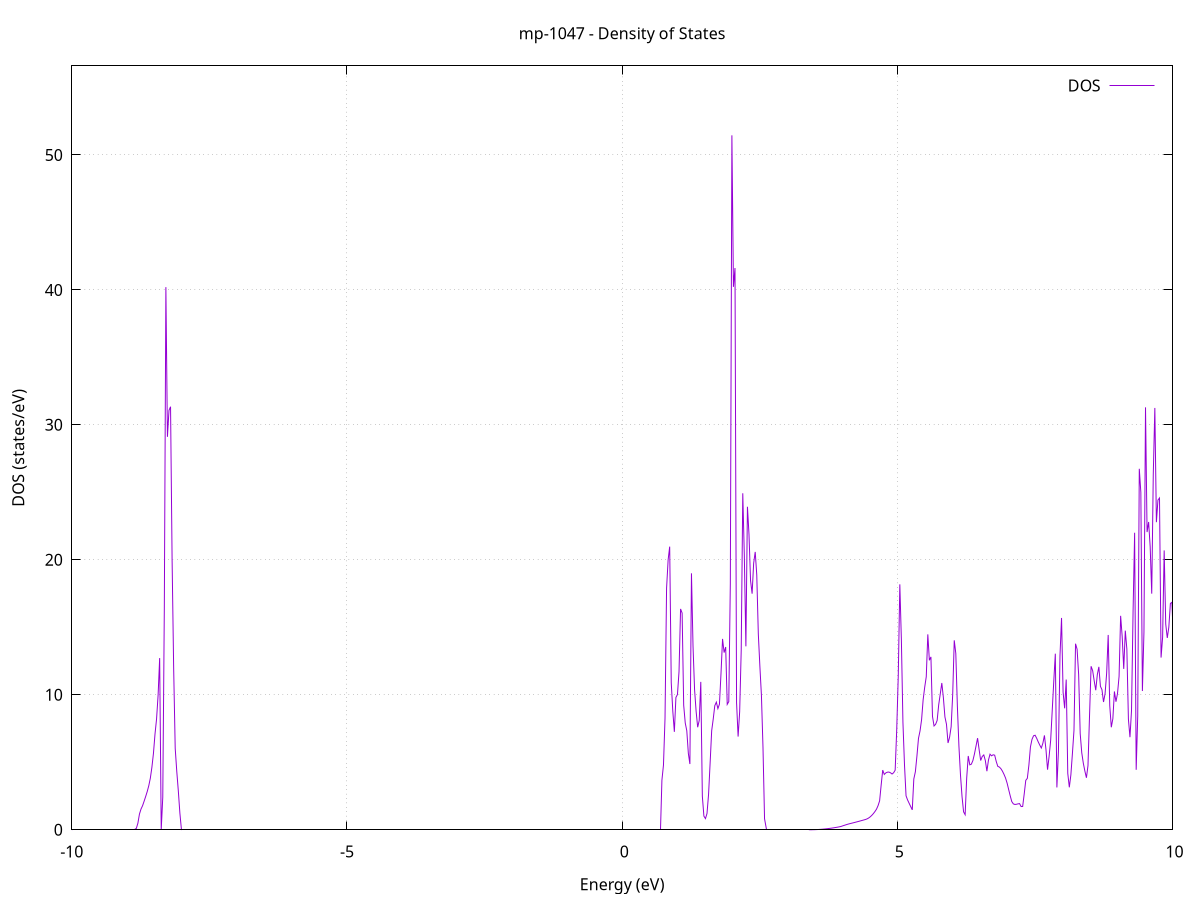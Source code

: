 set title 'mp-1047 - Density of States'
set xlabel 'Energy (eV)'
set ylabel 'DOS (states/eV)'
set grid
set xrange [-10:10]
set yrange [0:56.596]
set xzeroaxis lt -1
set terminal png size 800,600
set output 'mp-1047_dos_gnuplot.png'
plot '-' using 1:2 with lines title 'DOS'
-38.917800 0.000000
-38.889600 0.000000
-38.861300 0.000000
-38.833100 0.000000
-38.804800 0.000000
-38.776500 0.000000
-38.748300 0.000000
-38.720000 0.000000
-38.691800 0.000000
-38.663500 0.000000
-38.635300 0.000000
-38.607000 0.000000
-38.578800 0.000000
-38.550500 0.000000
-38.522300 0.000000
-38.494000 0.000000
-38.465800 0.000000
-38.437500 0.000000
-38.409200 0.000000
-38.381000 0.000000
-38.352700 0.000000
-38.324500 0.000000
-38.296200 0.000000
-38.268000 0.000000
-38.239700 0.000000
-38.211500 0.000000
-38.183200 0.000000
-38.155000 0.000000
-38.126700 0.000000
-38.098400 0.000000
-38.070200 0.000000
-38.041900 0.000000
-38.013700 0.000000
-37.985400 0.000000
-37.957200 0.000000
-37.928900 0.000000
-37.900700 0.000000
-37.872400 0.000000
-37.844200 0.000000
-37.815900 0.000000
-37.787700 0.000000
-37.759400 0.000000
-37.731100 0.000000
-37.702900 0.000000
-37.674600 0.000000
-37.646400 0.000000
-37.618100 0.000000
-37.589900 0.000000
-37.561600 0.000000
-37.533400 0.000000
-37.505100 0.000000
-37.476900 0.000000
-37.448600 0.000000
-37.420400 0.000000
-37.392100 0.000000
-37.363800 0.000000
-37.335600 0.000000
-37.307300 0.000000
-37.279100 0.000000
-37.250800 0.000000
-37.222600 0.000000
-37.194300 0.000000
-37.166100 0.000000
-37.137800 0.000000
-37.109600 0.000000
-37.081300 0.000000
-37.053000 0.000000
-37.024800 0.000000
-36.996500 0.000000
-36.968300 0.000000
-36.940000 0.000000
-36.911800 0.000000
-36.883500 0.000000
-36.855300 0.000000
-36.827000 0.000000
-36.798800 0.000000
-36.770500 0.000000
-36.742300 0.000000
-36.714000 0.000000
-36.685700 0.000000
-36.657500 0.000000
-36.629200 0.000000
-36.601000 0.000000
-36.572700 0.000000
-36.544500 0.000000
-36.516200 0.000000
-36.488000 0.000000
-36.459700 0.000000
-36.431500 0.000000
-36.403200 0.000000
-36.375000 0.000000
-36.346700 2.285700
-36.318400 73.208300
-36.290200 91.994000
-36.261900 186.285900
-36.233700 0.000000
-36.205400 0.000000
-36.177200 0.000000
-36.148900 0.000000
-36.120700 0.000000
-36.092400 0.000000
-36.064200 0.000000
-36.035900 0.000000
-36.007600 0.000000
-35.979400 0.000000
-35.951100 0.000000
-35.922900 0.000000
-35.894600 0.000000
-35.866400 0.000000
-35.838100 0.000000
-35.809900 0.000000
-35.781600 0.000000
-35.753400 0.000000
-35.725100 0.000000
-35.696900 0.000000
-35.668600 0.000000
-35.640300 0.000000
-35.612100 0.000000
-35.583800 0.000000
-35.555600 0.000000
-35.527300 0.000000
-35.499100 0.000000
-35.470800 0.000000
-35.442600 0.000000
-35.414300 0.000000
-35.386100 0.000000
-35.357800 0.000000
-35.329600 0.000000
-35.301300 0.000000
-35.273000 0.000000
-35.244800 0.000000
-35.216500 0.000000
-35.188300 0.000000
-35.160000 0.000000
-35.131800 0.000000
-35.103500 0.000000
-35.075300 0.000000
-35.047000 0.000000
-35.018800 0.000000
-34.990500 0.000000
-34.962200 0.000000
-34.934000 0.000000
-34.905700 0.000000
-34.877500 0.000000
-34.849200 0.000000
-34.821000 0.000000
-34.792700 0.000000
-34.764500 0.000000
-34.736200 0.000000
-34.708000 0.000000
-34.679700 0.000000
-34.651500 0.000000
-34.623200 0.000000
-34.594900 0.000000
-34.566700 0.000000
-34.538400 0.000000
-34.510200 0.000000
-34.481900 0.000000
-34.453700 0.000000
-34.425400 0.000000
-34.397200 0.000000
-34.368900 0.000000
-34.340700 0.000000
-34.312400 0.000000
-34.284200 0.000000
-34.255900 0.000000
-34.227600 0.000000
-34.199400 0.000000
-34.171100 0.000000
-34.142900 0.000000
-34.114600 0.000000
-34.086400 0.000000
-34.058100 0.000000
-34.029900 0.000000
-34.001600 0.000000
-33.973400 0.000000
-33.945100 0.000000
-33.916800 0.000000
-33.888600 0.000000
-33.860300 0.000000
-33.832100 0.000000
-33.803800 0.000000
-33.775600 0.000000
-33.747300 0.000000
-33.719100 0.000000
-33.690800 0.000000
-33.662600 0.000000
-33.634300 0.000000
-33.606100 0.000000
-33.577800 0.000000
-33.549500 0.000000
-33.521300 0.000000
-33.493000 0.000000
-33.464800 0.000000
-33.436500 0.000000
-33.408300 0.000000
-33.380000 0.000000
-33.351800 0.000000
-33.323500 0.000000
-33.295300 0.000000
-33.267000 0.000000
-33.238700 0.000000
-33.210500 0.000000
-33.182200 0.000000
-33.154000 0.000000
-33.125700 0.000000
-33.097500 0.000000
-33.069200 0.000000
-33.041000 0.000000
-33.012700 0.000000
-32.984500 0.000000
-32.956200 0.000000
-32.928000 0.000000
-32.899700 0.000000
-32.871400 0.000000
-32.843200 0.000000
-32.814900 0.000000
-32.786700 0.000000
-32.758400 0.000000
-32.730200 0.000000
-32.701900 0.000000
-32.673700 0.000000
-32.645400 0.000000
-32.617200 0.000000
-32.588900 0.000000
-32.560700 0.000000
-32.532400 0.000000
-32.504100 0.000000
-32.475900 0.000000
-32.447600 0.000000
-32.419400 0.000000
-32.391100 0.000000
-32.362900 0.000000
-32.334600 0.000000
-32.306400 0.000000
-32.278100 0.000000
-32.249900 0.000000
-32.221600 0.000000
-32.193300 0.000000
-32.165100 0.000000
-32.136800 0.000000
-32.108600 0.000000
-32.080300 0.000000
-32.052100 0.000000
-32.023800 0.000000
-31.995600 0.000000
-31.967300 0.000000
-31.939100 0.000000
-31.910800 0.000000
-31.882600 0.000000
-31.854300 0.000000
-31.826000 0.000000
-31.797800 0.000000
-31.769500 0.000000
-31.741300 0.000000
-31.713000 0.000000
-31.684800 0.000000
-31.656500 0.000000
-31.628300 0.000000
-31.600000 0.000000
-31.571800 0.000000
-31.543500 0.000000
-31.515300 0.000000
-31.487000 0.000000
-31.458700 0.000000
-31.430500 0.000000
-31.402200 0.000000
-31.374000 0.000000
-31.345700 0.000000
-31.317500 0.000000
-31.289200 0.000000
-31.261000 0.000000
-31.232700 0.000000
-31.204500 0.000000
-31.176200 0.000000
-31.147900 0.000000
-31.119700 0.000000
-31.091400 0.000000
-31.063200 0.000000
-31.034900 0.000000
-31.006700 0.000000
-30.978400 0.000000
-30.950200 0.000000
-30.921900 0.000000
-30.893700 0.000000
-30.865400 0.000000
-30.837200 0.000000
-30.808900 0.000000
-30.780600 0.000000
-30.752400 0.000000
-30.724100 0.000000
-30.695900 0.000000
-30.667600 0.000000
-30.639400 0.000000
-30.611100 0.000000
-30.582900 0.000000
-30.554600 0.000000
-30.526400 0.000000
-30.498100 0.000000
-30.469900 0.000000
-30.441600 0.000000
-30.413300 0.000000
-30.385100 0.000000
-30.356800 0.000000
-30.328600 0.000000
-30.300300 0.000000
-30.272100 0.000000
-30.243800 0.000000
-30.215600 0.000000
-30.187300 0.000000
-30.159100 0.000000
-30.130800 0.000000
-30.102500 0.000000
-30.074300 0.000000
-30.046000 0.000000
-30.017800 0.000000
-29.989500 0.000000
-29.961300 0.000000
-29.933000 0.000000
-29.904800 0.000000
-29.876500 0.000000
-29.848300 0.000000
-29.820000 0.000000
-29.791800 0.000000
-29.763500 0.000000
-29.735200 0.000000
-29.707000 0.000000
-29.678700 0.000000
-29.650500 0.000000
-29.622200 0.000000
-29.594000 0.000000
-29.565700 0.000000
-29.537500 0.000000
-29.509200 0.000000
-29.481000 0.000000
-29.452700 0.000000
-29.424500 0.000000
-29.396200 0.000000
-29.367900 0.000000
-29.339700 0.000000
-29.311400 0.000000
-29.283200 0.000000
-29.254900 0.000000
-29.226700 0.000000
-29.198400 0.000000
-29.170200 0.000000
-29.141900 0.000000
-29.113700 0.000000
-29.085400 0.000000
-29.057100 0.000000
-29.028900 0.000000
-29.000600 0.000000
-28.972400 0.000000
-28.944100 0.000000
-28.915900 0.000000
-28.887600 0.000000
-28.859400 0.000000
-28.831100 0.000000
-28.802900 0.000000
-28.774600 0.000000
-28.746400 0.000000
-28.718100 0.000000
-28.689800 0.000000
-28.661600 0.000000
-28.633300 0.000000
-28.605100 0.000000
-28.576800 0.000000
-28.548600 0.000000
-28.520300 0.000000
-28.492100 0.000000
-28.463800 0.000000
-28.435600 0.000000
-28.407300 0.000000
-28.379100 0.000000
-28.350800 0.000000
-28.322500 0.000000
-28.294300 0.000000
-28.266000 0.000000
-28.237800 0.000000
-28.209500 0.000000
-28.181300 0.000000
-28.153000 0.000000
-28.124800 0.000000
-28.096500 0.000000
-28.068300 0.000000
-28.040000 0.000000
-28.011700 0.000000
-27.983500 0.000000
-27.955200 0.000000
-27.927000 0.000000
-27.898700 0.000000
-27.870500 0.000000
-27.842200 0.000000
-27.814000 0.000000
-27.785700 0.000000
-27.757500 0.000000
-27.729200 0.000000
-27.701000 0.000000
-27.672700 0.000000
-27.644400 0.000000
-27.616200 0.000000
-27.587900 0.000000
-27.559700 0.000000
-27.531400 0.000000
-27.503200 0.000000
-27.474900 0.000000
-27.446700 0.000000
-27.418400 0.000000
-27.390200 0.000000
-27.361900 0.000000
-27.333600 0.000000
-27.305400 0.000000
-27.277100 0.000000
-27.248900 0.000000
-27.220600 0.000000
-27.192400 0.000000
-27.164100 0.000000
-27.135900 0.000000
-27.107600 0.000000
-27.079400 0.000000
-27.051100 0.000000
-27.022900 0.000000
-26.994600 0.000000
-26.966300 0.000000
-26.938100 0.000000
-26.909800 0.000000
-26.881600 0.000000
-26.853300 0.000000
-26.825100 0.000000
-26.796800 0.000000
-26.768600 0.000000
-26.740300 0.000000
-26.712100 0.000000
-26.683800 0.000000
-26.655600 0.000000
-26.627300 0.000000
-26.599000 0.000000
-26.570800 0.000000
-26.542500 0.000000
-26.514300 0.000000
-26.486000 0.000000
-26.457800 0.000000
-26.429500 0.000000
-26.401300 0.000000
-26.373000 0.000000
-26.344800 0.000000
-26.316500 0.000000
-26.288200 0.000000
-26.260000 0.000000
-26.231700 0.000000
-26.203500 0.000000
-26.175200 0.000000
-26.147000 0.000000
-26.118700 0.000000
-26.090500 0.000000
-26.062200 0.000000
-26.034000 0.000000
-26.005700 0.000000
-25.977500 0.000000
-25.949200 0.000000
-25.920900 0.000000
-25.892700 0.000000
-25.864400 0.000000
-25.836200 0.000000
-25.807900 0.000000
-25.779700 0.000000
-25.751400 0.000000
-25.723200 0.000000
-25.694900 0.000000
-25.666700 0.000000
-25.638400 0.000000
-25.610200 0.000000
-25.581900 0.000000
-25.553600 0.000000
-25.525400 0.000000
-25.497100 0.000000
-25.468900 0.000000
-25.440600 0.000000
-25.412400 0.000000
-25.384100 0.000000
-25.355900 0.000000
-25.327600 0.000000
-25.299400 0.000000
-25.271100 0.000000
-25.242800 0.000000
-25.214600 0.000000
-25.186300 0.000000
-25.158100 0.000000
-25.129800 0.000000
-25.101600 0.000000
-25.073300 0.000000
-25.045100 0.000000
-25.016800 0.000000
-24.988600 0.000000
-24.960300 0.000000
-24.932100 0.000000
-24.903800 0.000000
-24.875500 0.000000
-24.847300 0.000000
-24.819000 0.000000
-24.790800 0.000000
-24.762500 0.000000
-24.734300 0.000000
-24.706000 0.000000
-24.677800 0.000000
-24.649500 0.000000
-24.621300 0.000000
-24.593000 0.000000
-24.564800 0.000000
-24.536500 0.000000
-24.508200 0.000000
-24.480000 0.000000
-24.451700 0.000000
-24.423500 0.000000
-24.395200 0.000000
-24.367000 0.000000
-24.338700 0.000000
-24.310500 0.000000
-24.282200 0.000000
-24.254000 0.000000
-24.225700 0.000000
-24.197400 0.000000
-24.169200 0.000000
-24.140900 0.000000
-24.112700 0.000000
-24.084400 0.000000
-24.056200 0.000000
-24.027900 0.000000
-23.999700 0.000000
-23.971400 0.000000
-23.943200 0.000000
-23.914900 0.000000
-23.886700 0.000000
-23.858400 0.000000
-23.830100 0.000000
-23.801900 0.000000
-23.773600 0.000000
-23.745400 0.000000
-23.717100 0.000000
-23.688900 0.000000
-23.660600 0.000000
-23.632400 0.000000
-23.604100 0.000000
-23.575900 0.000000
-23.547600 0.000000
-23.519400 0.000000
-23.491100 0.000000
-23.462800 0.000000
-23.434600 0.000000
-23.406300 0.000000
-23.378100 0.000000
-23.349800 0.000000
-23.321600 0.000000
-23.293300 0.000000
-23.265100 0.000000
-23.236800 0.000000
-23.208600 0.000000
-23.180300 0.000000
-23.152000 0.000000
-23.123800 0.000000
-23.095500 0.000000
-23.067300 0.000000
-23.039000 0.000000
-23.010800 0.000000
-22.982500 0.000000
-22.954300 0.000000
-22.926000 0.000000
-22.897800 0.000000
-22.869500 0.000000
-22.841300 0.000000
-22.813000 0.000000
-22.784700 0.000000
-22.756500 0.000000
-22.728200 0.000000
-22.700000 0.000000
-22.671700 0.000000
-22.643500 0.000000
-22.615200 0.000000
-22.587000 0.000000
-22.558700 0.000000
-22.530500 0.000000
-22.502200 0.000000
-22.473900 0.000000
-22.445700 0.000000
-22.417400 0.000000
-22.389200 0.000000
-22.360900 0.000000
-22.332700 0.000000
-22.304400 0.000000
-22.276200 0.000000
-22.247900 0.000000
-22.219700 0.000000
-22.191400 0.000000
-22.163200 0.000000
-22.134900 0.000000
-22.106600 0.000000
-22.078400 0.000000
-22.050100 0.000000
-22.021900 0.000000
-21.993600 0.000000
-21.965400 0.000000
-21.937100 0.000000
-21.908900 0.000000
-21.880600 0.000000
-21.852400 0.000000
-21.824100 0.000000
-21.795900 0.000000
-21.767600 0.000000
-21.739300 0.000000
-21.711100 0.000000
-21.682800 0.000000
-21.654600 0.000000
-21.626300 0.000000
-21.598100 0.000000
-21.569800 0.000000
-21.541600 0.000000
-21.513300 0.000000
-21.485100 0.000000
-21.456800 0.000000
-21.428500 0.000000
-21.400300 0.000000
-21.372000 0.000000
-21.343800 0.000000
-21.315500 0.000000
-21.287300 0.000000
-21.259000 0.000000
-21.230800 0.000000
-21.202500 0.000000
-21.174300 0.000000
-21.146000 0.000000
-21.117800 0.000000
-21.089500 0.000000
-21.061200 0.000000
-21.033000 0.000000
-21.004700 0.000000
-20.976500 0.000000
-20.948200 0.000000
-20.920000 0.000000
-20.891700 0.000000
-20.863500 0.000000
-20.835200 0.000000
-20.807000 0.000000
-20.778700 0.000000
-20.750500 0.000000
-20.722200 0.000000
-20.693900 0.000000
-20.665700 0.000000
-20.637400 0.000000
-20.609200 0.000000
-20.580900 0.000000
-20.552700 0.000000
-20.524400 0.000000
-20.496200 0.000000
-20.467900 0.000000
-20.439700 0.000000
-20.411400 0.000000
-20.383100 0.000000
-20.354900 0.000000
-20.326600 0.000000
-20.298400 0.000000
-20.270100 0.000000
-20.241900 0.000000
-20.213600 0.000000
-20.185400 0.000000
-20.157100 0.000000
-20.128900 0.000000
-20.100600 0.000000
-20.072400 0.000000
-20.044100 0.000000
-20.015800 0.000000
-19.987600 0.000000
-19.959300 0.000000
-19.931100 0.000000
-19.902800 0.000000
-19.874600 0.000000
-19.846300 0.000000
-19.818100 0.000000
-19.789800 0.000000
-19.761600 0.000000
-19.733300 0.000000
-19.705100 0.000000
-19.676800 0.000000
-19.648500 0.000000
-19.620300 0.000000
-19.592000 0.000000
-19.563800 0.000000
-19.535500 0.000000
-19.507300 0.000000
-19.479000 0.000000
-19.450800 0.000000
-19.422500 0.000000
-19.394300 0.000000
-19.366000 0.000000
-19.337700 0.000000
-19.309500 0.000000
-19.281200 0.000000
-19.253000 0.000000
-19.224700 0.000000
-19.196500 0.000000
-19.168200 0.000000
-19.140000 0.000000
-19.111700 0.000000
-19.083500 0.000000
-19.055200 0.000000
-19.027000 0.000000
-18.998700 0.000000
-18.970400 0.000000
-18.942200 0.000000
-18.913900 0.000000
-18.885700 0.000000
-18.857400 0.000000
-18.829200 0.000000
-18.800900 0.000000
-18.772700 0.000000
-18.744400 0.000000
-18.716200 0.000000
-18.687900 0.000000
-18.659700 0.000000
-18.631400 0.000000
-18.603100 0.000000
-18.574900 0.000000
-18.546600 0.000000
-18.518400 0.000000
-18.490100 0.000000
-18.461900 0.000000
-18.433600 0.000000
-18.405400 0.000000
-18.377100 0.000000
-18.348900 0.000000
-18.320600 0.000000
-18.292300 0.000000
-18.264100 0.000000
-18.235800 0.000000
-18.207600 0.000000
-18.179300 0.000000
-18.151100 0.000000
-18.122800 0.000000
-18.094600 0.000000
-18.066300 0.000000
-18.038100 0.000000
-18.009800 0.000000
-17.981600 0.000000
-17.953300 0.000000
-17.925000 0.000000
-17.896800 0.000000
-17.868500 0.000000
-17.840300 0.000000
-17.812000 0.000000
-17.783800 3.575900
-17.755500 39.629800
-17.727300 29.114200
-17.699000 110.187600
-17.670800 63.009000
-17.642500 51.551700
-17.614300 53.381000
-17.586000 51.962600
-17.557700 56.170800
-17.529500 99.571200
-17.501200 27.894800
-17.473000 13.411800
-17.444700 40.032400
-17.416500 72.973500
-17.388200 23.494500
-17.360000 55.212100
-17.331700 25.452500
-17.303500 38.969400
-17.275200 56.865600
-17.246900 119.239700
-17.218700 71.845100
-17.190400 48.759000
-17.162200 67.274300
-17.133900 0.000000
-17.105700 0.000000
-17.077400 0.000000
-17.049200 0.000000
-17.020900 0.000000
-16.992700 0.000000
-16.964400 0.000000
-16.936200 0.000000
-16.907900 0.000000
-16.879600 0.000000
-16.851400 0.000000
-16.823100 0.000000
-16.794900 0.000000
-16.766600 0.000000
-16.738400 0.000000
-16.710100 0.000000
-16.681900 0.000000
-16.653600 0.000000
-16.625400 0.000000
-16.597100 0.000000
-16.568800 0.000000
-16.540600 0.000000
-16.512300 0.000000
-16.484100 0.000000
-16.455800 0.000000
-16.427600 0.000000
-16.399300 0.000000
-16.371100 0.000000
-16.342800 0.000000
-16.314600 0.000000
-16.286300 0.000000
-16.258100 0.000000
-16.229800 0.000000
-16.201500 0.000000
-16.173300 0.000000
-16.145000 0.000000
-16.116800 0.000000
-16.088500 0.000000
-16.060300 0.000000
-16.032000 0.000000
-16.003800 0.000000
-15.975500 0.000000
-15.947300 0.000000
-15.919000 0.000000
-15.890800 0.000000
-15.862500 0.000000
-15.834200 0.000000
-15.806000 0.000000
-15.777700 0.000000
-15.749500 0.000000
-15.721200 0.000000
-15.693000 0.000000
-15.664700 0.000000
-15.636500 0.000000
-15.608200 0.000000
-15.580000 0.000000
-15.551700 0.000000
-15.523400 0.000000
-15.495200 0.000000
-15.466900 0.000000
-15.438700 0.000000
-15.410400 0.000000
-15.382200 0.000000
-15.353900 0.000000
-15.325700 0.000000
-15.297400 0.000000
-15.269200 0.000000
-15.240900 0.000000
-15.212700 0.000000
-15.184400 0.000000
-15.156100 0.000000
-15.127900 0.000000
-15.099600 0.000000
-15.071400 0.000000
-15.043100 0.000000
-15.014900 0.000000
-14.986600 0.000000
-14.958400 0.000000
-14.930100 0.000000
-14.901900 0.000000
-14.873600 0.000000
-14.845400 0.000000
-14.817100 0.000000
-14.788800 0.000000
-14.760600 0.000000
-14.732300 0.000000
-14.704100 0.000000
-14.675800 0.000000
-14.647600 0.000000
-14.619300 0.000000
-14.591100 0.000000
-14.562800 0.000000
-14.534600 0.000000
-14.506300 0.000000
-14.478000 0.000000
-14.449800 0.000000
-14.421500 0.000000
-14.393300 0.000000
-14.365000 0.000000
-14.336800 0.000000
-14.308500 0.000000
-14.280300 0.000000
-14.252000 0.000000
-14.223800 0.000000
-14.195500 0.000000
-14.167300 0.000000
-14.139000 0.000000
-14.110700 0.000000
-14.082500 0.000000
-14.054200 0.000000
-14.026000 0.000000
-13.997700 0.000000
-13.969500 0.000000
-13.941200 0.000000
-13.913000 0.000000
-13.884700 0.000000
-13.856500 0.000000
-13.828200 0.000000
-13.800000 0.000000
-13.771700 0.000000
-13.743400 0.000000
-13.715200 0.000000
-13.686900 0.000000
-13.658700 0.000000
-13.630400 0.000000
-13.602200 0.000000
-13.573900 0.000000
-13.545700 0.000000
-13.517400 0.000000
-13.489200 0.000000
-13.460900 0.000000
-13.432600 0.000000
-13.404400 0.000000
-13.376100 0.000000
-13.347900 0.000000
-13.319600 0.000000
-13.291400 0.000000
-13.263100 0.000000
-13.234900 0.000000
-13.206600 0.000000
-13.178400 0.000000
-13.150100 0.000000
-13.121900 0.000000
-13.093600 0.000000
-13.065300 0.000000
-13.037100 0.000000
-13.008800 0.000000
-12.980600 0.000000
-12.952300 0.000000
-12.924100 0.000000
-12.895800 0.000000
-12.867600 0.000000
-12.839300 0.000000
-12.811100 0.000000
-12.782800 0.000000
-12.754600 0.000000
-12.726300 0.000000
-12.698000 0.000000
-12.669800 0.000000
-12.641500 0.000000
-12.613300 0.000000
-12.585000 0.000000
-12.556800 0.000000
-12.528500 0.000000
-12.500300 0.000000
-12.472000 0.000000
-12.443800 0.000000
-12.415500 0.000000
-12.387200 0.000000
-12.359000 0.000000
-12.330700 0.000000
-12.302500 0.000000
-12.274200 0.000000
-12.246000 0.000000
-12.217700 0.000000
-12.189500 0.000000
-12.161200 0.000000
-12.133000 0.000000
-12.104700 0.000000
-12.076500 0.000000
-12.048200 0.000000
-12.019900 0.000000
-11.991700 0.000000
-11.963400 0.000000
-11.935200 0.000000
-11.906900 0.000000
-11.878700 0.000000
-11.850400 0.000000
-11.822200 0.000000
-11.793900 0.000000
-11.765700 0.000000
-11.737400 0.000000
-11.709100 0.000000
-11.680900 0.000000
-11.652600 0.000000
-11.624400 0.000000
-11.596100 0.000000
-11.567900 0.000000
-11.539600 0.000000
-11.511400 0.000000
-11.483100 0.000000
-11.454900 0.000000
-11.426600 0.000000
-11.398400 0.000000
-11.370100 0.000000
-11.341800 0.000000
-11.313600 0.000000
-11.285300 0.000000
-11.257100 0.000000
-11.228800 0.000000
-11.200600 0.000000
-11.172300 0.000000
-11.144100 0.000000
-11.115800 0.000000
-11.087600 0.000000
-11.059300 0.000000
-11.031100 0.000000
-11.002800 0.000000
-10.974500 0.000000
-10.946300 0.000000
-10.918000 0.000000
-10.889800 0.000000
-10.861500 0.000000
-10.833300 0.000000
-10.805000 0.000000
-10.776800 0.000000
-10.748500 0.000000
-10.720300 0.000000
-10.692000 0.000000
-10.663700 0.000000
-10.635500 0.000000
-10.607200 0.000000
-10.579000 0.000000
-10.550700 0.000000
-10.522500 0.000000
-10.494200 0.000000
-10.466000 0.000000
-10.437700 0.000000
-10.409500 0.000000
-10.381200 0.000000
-10.353000 0.000000
-10.324700 0.000000
-10.296400 0.000000
-10.268200 0.000000
-10.239900 0.000000
-10.211700 0.000000
-10.183400 0.000000
-10.155200 0.000000
-10.126900 0.000000
-10.098700 0.000000
-10.070400 0.000000
-10.042200 0.000000
-10.013900 0.000000
-9.985700 0.000000
-9.957400 0.000000
-9.929100 0.000000
-9.900900 0.000000
-9.872600 0.000000
-9.844400 0.000000
-9.816100 0.000000
-9.787900 0.000000
-9.759600 0.000000
-9.731400 0.000000
-9.703100 0.000000
-9.674900 0.000000
-9.646600 0.000000
-9.618300 0.000000
-9.590100 0.000000
-9.561800 0.000000
-9.533600 0.000000
-9.505300 0.000000
-9.477100 0.000000
-9.448800 0.000000
-9.420600 0.000000
-9.392300 0.000000
-9.364100 0.000000
-9.335800 0.000000
-9.307600 0.000000
-9.279300 0.000000
-9.251000 0.000000
-9.222800 0.000000
-9.194500 0.000000
-9.166300 0.000000
-9.138000 0.000000
-9.109800 0.000000
-9.081500 0.000000
-9.053300 0.000000
-9.025000 0.000000
-8.996800 0.000000
-8.968500 0.000000
-8.940300 0.000000
-8.912000 0.000000
-8.883700 0.000000
-8.855500 0.000000
-8.827200 0.102700
-8.799000 0.488600
-8.770700 1.161000
-8.742500 1.534000
-8.714200 1.781200
-8.686000 2.114600
-8.657700 2.463700
-8.629500 2.830800
-8.601200 3.262400
-8.572900 3.820600
-8.544700 4.627600
-8.516400 5.655600
-8.488200 7.080800
-8.459900 8.204700
-8.431700 9.973100
-8.403400 12.722700
-8.375200 0.000000
-8.346900 2.410700
-8.318700 16.404700
-8.290400 40.201700
-8.262200 29.113300
-8.233900 31.074600
-8.205600 31.344100
-8.177400 20.025900
-8.149100 11.975100
-8.120900 6.033600
-8.092600 4.327100
-8.064400 2.883600
-8.036100 1.236900
-8.007900 0.015300
-7.979600 0.000000
-7.951400 0.000000
-7.923100 0.000000
-7.894900 0.000000
-7.866600 0.000000
-7.838300 0.000000
-7.810100 0.000000
-7.781800 0.000000
-7.753600 0.000000
-7.725300 0.000000
-7.697100 0.000000
-7.668800 0.000000
-7.640600 0.000000
-7.612300 0.000000
-7.584100 0.000000
-7.555800 0.000000
-7.527500 0.000000
-7.499300 0.000000
-7.471000 0.000000
-7.442800 0.000000
-7.414500 0.000000
-7.386300 0.000000
-7.358000 0.000000
-7.329800 0.000000
-7.301500 0.000000
-7.273300 0.000000
-7.245000 0.000000
-7.216800 0.000000
-7.188500 0.000000
-7.160200 0.000000
-7.132000 0.000000
-7.103700 0.000000
-7.075500 0.000000
-7.047200 0.000000
-7.019000 0.000000
-6.990700 0.000000
-6.962500 0.000000
-6.934200 0.000000
-6.906000 0.000000
-6.877700 0.000000
-6.849400 0.000000
-6.821200 0.000000
-6.792900 0.000000
-6.764700 0.000000
-6.736400 0.000000
-6.708200 0.000000
-6.679900 0.000000
-6.651700 0.000000
-6.623400 0.000000
-6.595200 0.000000
-6.566900 0.000000
-6.538700 0.000000
-6.510400 0.000000
-6.482100 0.000000
-6.453900 0.000000
-6.425600 0.000000
-6.397400 0.000000
-6.369100 0.000000
-6.340900 0.000000
-6.312600 0.000000
-6.284400 0.000000
-6.256100 0.000000
-6.227900 0.000000
-6.199600 0.000000
-6.171400 0.000000
-6.143100 0.000000
-6.114800 0.000000
-6.086600 0.000000
-6.058300 0.000000
-6.030100 0.000000
-6.001800 0.000000
-5.973600 0.000000
-5.945300 0.000000
-5.917100 0.000000
-5.888800 0.000000
-5.860600 0.000000
-5.832300 0.000000
-5.804000 0.000000
-5.775800 0.000000
-5.747500 0.000000
-5.719300 0.000000
-5.691000 0.000000
-5.662800 0.000000
-5.634500 0.000000
-5.606300 0.000000
-5.578000 0.000000
-5.549800 0.000000
-5.521500 0.000000
-5.493300 0.000000
-5.465000 0.000000
-5.436700 0.000000
-5.408500 0.000000
-5.380200 0.000000
-5.352000 0.000000
-5.323700 0.000000
-5.295500 0.000000
-5.267200 0.000000
-5.239000 0.000000
-5.210700 0.000000
-5.182500 0.000000
-5.154200 0.000000
-5.126000 0.000000
-5.097700 0.000000
-5.069400 0.000000
-5.041200 0.000000
-5.012900 0.000000
-4.984700 0.000000
-4.956400 0.000000
-4.928200 0.000000
-4.899900 0.000000
-4.871700 0.000000
-4.843400 0.000000
-4.815200 0.000000
-4.786900 0.000000
-4.758600 0.000000
-4.730400 0.000000
-4.702100 0.000000
-4.673900 0.000000
-4.645600 0.000000
-4.617400 0.000000
-4.589100 0.000000
-4.560900 0.000000
-4.532600 0.000000
-4.504400 0.000000
-4.476100 0.000000
-4.447900 0.000000
-4.419600 0.000000
-4.391300 0.000000
-4.363100 0.000000
-4.334800 0.000000
-4.306600 0.000000
-4.278300 0.000000
-4.250100 0.000000
-4.221800 0.000000
-4.193600 0.000000
-4.165300 0.000000
-4.137100 0.000000
-4.108800 0.000000
-4.080600 0.000000
-4.052300 0.000000
-4.024000 0.000000
-3.995800 0.000000
-3.967500 0.000000
-3.939300 0.000000
-3.911000 0.000000
-3.882800 0.000000
-3.854500 0.000000
-3.826300 0.000000
-3.798000 0.000000
-3.769800 0.000000
-3.741500 0.000000
-3.713200 0.000000
-3.685000 0.000000
-3.656700 0.000000
-3.628500 0.000000
-3.600200 0.000000
-3.572000 0.000000
-3.543700 0.000000
-3.515500 0.000000
-3.487200 0.000000
-3.459000 0.000000
-3.430700 0.000000
-3.402500 0.000000
-3.374200 0.000000
-3.345900 0.000000
-3.317700 0.000000
-3.289400 0.000000
-3.261200 0.000000
-3.232900 0.000000
-3.204700 0.000000
-3.176400 0.000000
-3.148200 0.000000
-3.119900 0.000000
-3.091700 0.000000
-3.063400 0.000000
-3.035200 0.000000
-3.006900 0.000000
-2.978600 0.000000
-2.950400 0.000000
-2.922100 0.000000
-2.893900 0.000000
-2.865600 0.000000
-2.837400 0.000000
-2.809100 0.000000
-2.780900 0.000000
-2.752600 0.000000
-2.724400 0.000000
-2.696100 0.000000
-2.667800 0.000000
-2.639600 0.000000
-2.611300 0.000000
-2.583100 0.000000
-2.554800 0.000000
-2.526600 0.000000
-2.498300 0.000000
-2.470100 0.000000
-2.441800 0.000000
-2.413600 0.000000
-2.385300 0.000000
-2.357100 0.000000
-2.328800 0.000000
-2.300500 0.000000
-2.272300 0.000000
-2.244000 0.000000
-2.215800 0.000000
-2.187500 0.000000
-2.159300 0.000000
-2.131000 0.000000
-2.102800 0.000000
-2.074500 0.000000
-2.046300 0.000000
-2.018000 0.000000
-1.989800 0.000000
-1.961500 0.000000
-1.933200 0.000000
-1.905000 0.000000
-1.876700 0.000000
-1.848500 0.000000
-1.820200 0.000000
-1.792000 0.000000
-1.763700 0.000000
-1.735500 0.000000
-1.707200 0.000000
-1.679000 0.000000
-1.650700 0.000000
-1.622400 0.000000
-1.594200 0.000000
-1.565900 0.000000
-1.537700 0.000000
-1.509400 0.000000
-1.481200 0.000000
-1.452900 0.000000
-1.424700 0.000000
-1.396400 0.000000
-1.368200 0.000000
-1.339900 0.000000
-1.311700 0.000000
-1.283400 0.000000
-1.255100 0.000000
-1.226900 0.000000
-1.198600 0.000000
-1.170400 0.000000
-1.142100 0.000000
-1.113900 0.000000
-1.085600 0.000000
-1.057400 0.000000
-1.029100 0.000000
-1.000900 0.000000
-0.972600 0.000000
-0.944300 0.000000
-0.916100 0.000000
-0.887800 0.000000
-0.859600 0.000000
-0.831300 0.000000
-0.803100 0.000000
-0.774800 0.000000
-0.746600 0.000000
-0.718300 0.000000
-0.690100 0.000000
-0.661800 0.000000
-0.633600 0.000000
-0.605300 0.000000
-0.577000 0.000000
-0.548800 0.000000
-0.520500 0.000000
-0.492300 0.000000
-0.464000 0.000000
-0.435800 0.000000
-0.407500 0.000000
-0.379300 0.000000
-0.351000 0.000000
-0.322800 0.000000
-0.294500 0.000000
-0.266300 0.000000
-0.238000 0.000000
-0.209700 0.000000
-0.181500 0.000000
-0.153200 0.000000
-0.125000 0.000000
-0.096700 0.000000
-0.068500 0.000000
-0.040200 0.000000
-0.012000 0.000000
0.016300 0.000000
0.044500 0.000000
0.072800 0.000000
0.101100 0.000000
0.129300 0.000000
0.157600 0.000000
0.185800 0.000000
0.214100 0.000000
0.242300 0.000000
0.270600 0.000000
0.298800 0.000000
0.327100 0.000000
0.355300 0.000000
0.383600 0.000000
0.411800 0.000000
0.440100 0.000000
0.468400 0.000000
0.496600 0.000000
0.524900 0.000000
0.553100 0.000000
0.581400 0.000000
0.609600 0.000000
0.637900 0.000000
0.666100 0.000000
0.694400 0.000000
0.722600 3.673900
0.750900 4.793600
0.779100 8.267300
0.807400 17.909800
0.835700 20.005600
0.863900 20.976500
0.892200 10.894800
0.920400 8.787200
0.948700 7.253800
0.976900 9.801100
1.005200 10.023300
1.033400 11.716500
1.061700 16.361600
1.089900 16.055700
1.118200 9.228700
1.146500 7.913600
1.174700 7.334600
1.203000 5.655800
1.231200 4.871700
1.259500 19.001200
1.287700 13.627100
1.316000 10.379700
1.344200 8.768400
1.372500 7.597900
1.400700 8.103500
1.429000 10.959400
1.457200 2.486200
1.485500 1.014100
1.513800 0.826700
1.542000 1.208400
1.570300 2.630700
1.598500 4.937000
1.626800 7.339600
1.655000 8.204500
1.683300 9.195600
1.711500 9.457800
1.739800 8.975600
1.768000 9.305400
1.796300 11.583200
1.824500 14.141200
1.852800 13.127000
1.881100 13.541700
1.909300 9.290900
1.937600 9.495700
1.965800 18.240600
1.994100 51.450600
2.022300 40.226600
2.050600 41.617200
2.078800 9.436900
2.107100 6.905900
2.135300 8.740200
2.163600 13.308000
2.191900 24.930400
2.220100 20.311600
2.248400 13.593000
2.276600 23.934000
2.304900 21.887100
2.333100 18.467100
2.361400 17.492300
2.389600 19.750700
2.417900 20.587800
2.446100 18.873800
2.474400 14.500400
2.502600 12.113500
2.530900 9.947500
2.559200 6.097100
2.587400 0.813600
2.615700 0.000000
2.643900 0.000000
2.672200 0.000000
2.700400 0.000000
2.728700 0.000000
2.756900 0.000000
2.785200 0.000000
2.813400 0.000000
2.841700 0.000000
2.869900 0.000000
2.898200 0.000000
2.926500 0.000000
2.954700 0.000000
2.983000 0.000000
3.011200 0.000000
3.039500 0.000000
3.067700 0.000000
3.096000 0.000000
3.124200 0.000000
3.152500 0.000000
3.180700 0.000000
3.209000 0.000000
3.237300 0.000000
3.265500 0.000000
3.293800 0.000000
3.322000 0.000000
3.350300 0.000000
3.378500 0.000000
3.406800 0.000200
3.435000 0.001300
3.463300 0.003600
3.491500 0.007000
3.519800 0.011600
3.548000 0.017300
3.576300 0.024200
3.604600 0.032200
3.632800 0.041300
3.661100 0.051600
3.689300 0.063000
3.717600 0.075500
3.745800 0.089200
3.774100 0.104000
3.802300 0.120000
3.830600 0.137100
3.858800 0.155300
3.887100 0.174700
3.915400 0.195200
3.943600 0.216900
3.971900 0.240000
4.000100 0.279700
4.028400 0.318500
4.056600 0.356500
4.084900 0.393600
4.113100 0.427600
4.141400 0.456900
4.169600 0.485700
4.197900 0.515000
4.226100 0.544700
4.254400 0.574900
4.282700 0.605600
4.310900 0.636700
4.339200 0.668300
4.367400 0.700400
4.395700 0.732900
4.423900 0.765900
4.452200 0.810600
4.480400 0.876400
4.508700 0.963300
4.536900 1.071400
4.565200 1.200600
4.593400 1.351000
4.621700 1.526800
4.650000 1.785700
4.678200 2.144900
4.706500 3.317100
4.734700 4.423200
4.763000 4.102100
4.791200 4.213600
4.819500 4.267100
4.847700 4.276300
4.876000 4.221800
4.904200 4.131400
4.932500 4.224300
4.960800 4.415300
4.989000 7.403200
5.017300 11.418400
5.045500 18.181700
5.073800 14.074300
5.102000 7.962900
5.130300 4.812000
5.158500 2.516900
5.186800 2.205700
5.215000 1.960500
5.243300 1.716900
5.271500 1.474600
5.299800 3.766100
5.328100 4.300100
5.356300 5.465900
5.384600 6.776000
5.412800 7.323200
5.441100 8.164400
5.469300 9.638400
5.497600 10.562200
5.525800 11.336200
5.554100 14.476600
5.582300 12.557500
5.610600 12.807600
5.638800 8.404800
5.667100 7.691700
5.695400 7.808900
5.723600 8.099400
5.751900 9.263000
5.780100 10.059900
5.808400 10.874100
5.836600 9.801500
5.864900 8.361500
5.893100 7.817500
5.921400 6.430700
5.949600 6.851300
5.977900 7.637200
6.006200 10.024700
6.034400 14.035500
6.062700 13.062000
6.090900 9.189300
6.119200 6.206000
6.147400 4.081700
6.175700 2.464200
6.203900 1.327900
6.232200 1.115000
6.260400 3.824000
6.288700 5.467500
6.316900 4.810100
6.345200 4.860300
6.373500 5.133100
6.401700 5.621300
6.430000 6.204900
6.458200 6.788900
6.486500 5.935600
6.514700 5.131900
6.543000 5.429700
6.571200 5.545200
6.599500 5.124600
6.627700 4.340400
6.656000 5.163900
6.684200 5.600300
6.712500 5.479000
6.740800 5.556400
6.769000 5.526900
6.797300 5.059700
6.825500 4.700200
6.853800 4.646300
6.882000 4.526400
6.910300 4.341000
6.938500 4.107300
6.966800 3.832000
6.995000 3.453200
7.023300 2.976600
7.051600 2.511600
7.079800 2.088200
7.108100 1.918900
7.136300 1.875400
7.164600 1.889800
7.192800 1.920900
7.221100 1.938100
7.249300 1.720900
7.277600 1.727000
7.305800 2.657500
7.334100 3.661800
7.362300 3.811400
7.390600 4.789500
7.418900 6.142600
7.447100 6.699200
7.475400 6.964700
7.503600 7.004100
7.531900 6.780900
7.560100 6.513000
7.588400 6.273400
7.616600 6.057300
7.644900 6.413200
7.673100 6.992600
7.701400 5.928500
7.729600 4.453700
7.757900 5.437800
7.786200 6.623300
7.814400 8.820300
7.842700 10.993100
7.870900 13.045400
7.899200 3.137300
7.927400 5.811400
7.955700 12.900600
7.983900 15.693800
8.012200 10.188000
8.040400 8.998200
8.068700 11.130500
8.097000 4.182300
8.125200 3.146000
8.153500 4.068900
8.181700 5.661500
8.210000 7.367600
8.238200 13.784800
8.266500 13.377600
8.294700 11.502400
8.323000 7.120500
8.351200 5.704100
8.379500 4.932800
8.407700 4.354700
8.436000 3.853700
8.464300 4.751800
8.492500 8.449500
8.520800 12.113800
8.549000 11.793800
8.577300 11.036100
8.605500 10.339100
8.633800 11.487800
8.662000 12.070700
8.690300 10.629800
8.718500 10.374900
8.746800 9.466100
8.775000 10.084900
8.803300 11.591000
8.831600 14.433600
8.859800 9.200700
8.888100 7.595700
8.916300 8.228300
8.944600 10.248400
8.972800 9.487000
9.001100 10.103600
9.029300 11.365500
9.057600 15.850200
9.085800 14.314600
9.114100 11.920100
9.142400 14.753500
9.170600 13.388800
9.198900 8.193500
9.227100 6.859000
9.255400 8.838300
9.283600 16.160800
9.311900 22.005300
9.340100 4.444600
9.368400 8.444300
9.396600 26.745000
9.424900 24.996300
9.453100 10.279800
9.481400 14.652400
9.509700 31.295400
9.537900 22.056000
9.566200 22.803800
9.594400 20.970700
9.622700 17.492900
9.650900 26.347000
9.679200 31.253200
9.707400 22.789500
9.735700 24.428900
9.763900 24.579100
9.792200 12.757400
9.820500 14.263800
9.848700 20.698200
9.877000 15.242700
9.905200 14.212300
9.933500 15.021200
9.961700 16.767500
9.990000 16.855200
10.018200 13.737100
10.046500 14.483100
10.074700 15.591000
10.103000 20.468000
10.131200 19.268700
10.159500 13.775800
10.187800 14.445200
10.216000 23.611200
10.244300 19.031200
10.272500 17.284100
10.300800 12.979000
10.329000 14.124700
10.357300 14.896200
10.385500 17.498700
10.413800 20.044700
10.442000 17.345600
10.470300 16.247700
10.498500 16.510000
10.526800 20.242300
10.555100 22.200600
10.583300 21.163500
10.611600 20.350300
10.639800 17.395500
10.668100 20.447700
10.696300 19.232500
10.724600 17.457700
10.752800 14.970000
10.781100 35.291600
10.809300 8.843900
10.837600 11.782700
10.865900 12.940200
10.894100 11.573800
10.922400 9.045200
10.950600 6.676100
10.978900 4.968900
11.007100 4.235600
11.035400 3.550700
11.063600 2.962300
11.091900 2.472000
11.120100 2.143600
11.148400 5.617100
11.176600 6.026300
11.204900 5.886800
11.233200 5.391700
11.261400 5.718800
11.289700 5.841800
11.317900 5.573300
11.346200 5.327300
11.374400 5.173800
11.402700 5.177400
11.430900 4.853800
11.459200 4.654000
11.487400 4.364500
11.515700 4.004200
11.543900 3.861200
11.572200 3.796700
11.600500 3.724500
11.628700 3.530600
11.657000 3.468700
11.685200 3.416300
11.713500 3.359200
11.741700 3.297600
11.770000 3.231400
11.798200 3.153200
11.826500 3.089200
11.854700 3.053300
11.883000 3.045200
11.911300 3.068500
11.939500 4.134200
11.967800 3.451000
11.996000 2.502500
12.024300 1.635800
12.052500 1.962900
12.080800 2.461400
12.109000 3.117700
12.137300 4.048000
12.165500 4.990000
12.193800 5.462200
12.222000 6.043300
12.250300 7.136900
12.278600 6.124000
12.306800 5.266100
12.335100 4.865000
12.363300 4.479500
12.391600 4.112700
12.419800 3.787200
12.448100 3.507100
12.476300 3.376500
12.504600 3.606400
12.532800 3.783100
12.561100 3.859200
12.589300 3.749700
12.617600 3.616000
12.645900 3.528900
12.674100 3.719200
12.702400 5.079500
12.730600 6.990000
12.758900 9.510000
12.787100 8.628200
12.815400 8.454500
12.843600 7.484400
12.871900 6.740000
12.900100 5.922100
12.928400 4.008100
12.956700 1.811900
12.984900 0.689200
13.013200 0.342100
13.041400 0.545900
13.069700 0.822200
13.097900 1.207800
13.126200 1.882800
13.154400 2.978200
13.182700 4.777800
13.210900 6.943200
13.239200 7.292900
13.267400 6.807700
13.295700 5.730700
13.324000 4.997900
13.352200 4.556700
13.380500 4.203000
13.408700 3.942100
13.437000 3.767400
13.465200 3.808500
13.493500 3.898800
13.521700 3.689000
13.550000 3.271600
13.578200 2.890800
13.606500 2.740900
13.634700 2.557900
13.663000 2.489500
13.691300 2.677200
13.719500 2.781100
13.747800 2.806700
13.776000 2.772100
13.804300 2.751300
13.832500 3.005400
13.860800 4.028300
13.889000 5.708600
13.917300 7.039100
13.945500 7.779500
13.973800 9.139400
14.002100 12.453300
14.030300 9.719300
14.058600 8.336500
14.086800 8.611900
14.115100 8.507000
14.143300 6.694000
14.171600 5.147800
14.199800 3.764700
14.228100 3.265600
14.256300 3.939800
14.284600 3.634100
14.312800 3.631200
14.341100 3.570100
14.369400 3.464500
14.397600 3.458800
14.425900 3.600200
14.454100 4.983800
14.482400 6.270200
14.510600 5.596900
14.538900 5.224100
14.567100 4.701500
14.595400 4.218700
14.623600 3.770300
14.651900 3.356100
14.680200 2.976000
14.708400 2.601100
14.736700 2.225600
14.764900 1.879100
14.793200 1.600200
14.821400 1.335400
14.849700 1.078800
14.877900 0.824500
14.906200 0.579200
14.934400 0.373100
14.962700 0.182500
14.990900 0.019900
15.019200 0.000100
15.047500 0.000000
15.075700 0.000000
15.104000 0.000000
15.132200 0.000000
15.160500 0.000000
15.188700 0.000000
15.217000 0.000000
15.245200 0.000000
15.273500 0.000000
15.301700 0.000000
15.330000 0.000000
15.358200 0.000000
15.386500 0.000000
15.414800 0.000000
15.443000 0.000000
15.471300 0.000000
15.499500 0.000000
15.527800 0.000000
15.556000 0.000000
15.584300 0.000000
15.612500 0.000000
15.640800 0.000000
15.669000 0.000000
15.697300 0.000000
15.725600 0.000000
15.753800 0.000000
15.782100 0.000000
15.810300 0.000000
15.838600 0.000000
15.866800 0.000000
15.895100 0.000000
15.923300 0.000000
15.951600 0.000000
15.979800 0.000000
16.008100 0.000000
16.036300 0.000000
16.064600 0.000000
16.092900 0.000000
16.121100 0.000000
16.149400 0.000000
16.177600 0.000000
16.205900 0.000000
16.234100 0.000000
16.262400 0.000000
16.290600 0.000000
16.318900 0.000000
16.347100 0.000000
16.375400 0.000000
16.403600 0.000000
16.431900 0.000000
16.460200 0.000000
16.488400 0.000000
16.516700 0.000000
16.544900 0.000000
16.573200 0.000000
16.601400 0.000000
16.629700 0.000000
16.657900 0.000000
16.686200 0.000000
16.714400 0.000000
16.742700 0.000000
16.771000 0.000000
16.799200 0.000000
16.827500 0.000000
16.855700 0.000000
16.884000 0.000000
16.912200 0.000000
16.940500 0.000000
16.968700 0.000000
16.997000 0.000000
17.025200 0.000000
17.053500 0.000000
17.081700 0.000000
17.110000 0.000000
17.138300 0.000000
17.166500 0.000000
17.194800 0.000000
17.223000 0.000000
17.251300 0.000000
17.279500 0.000000
17.307800 0.000000
17.336000 0.000000
17.364300 0.000000
17.392500 0.000000
17.420800 0.000000
17.449000 0.000000
17.477300 0.000000
17.505600 0.000000
17.533800 0.000000
17.562100 0.000000
17.590300 0.000000
e
